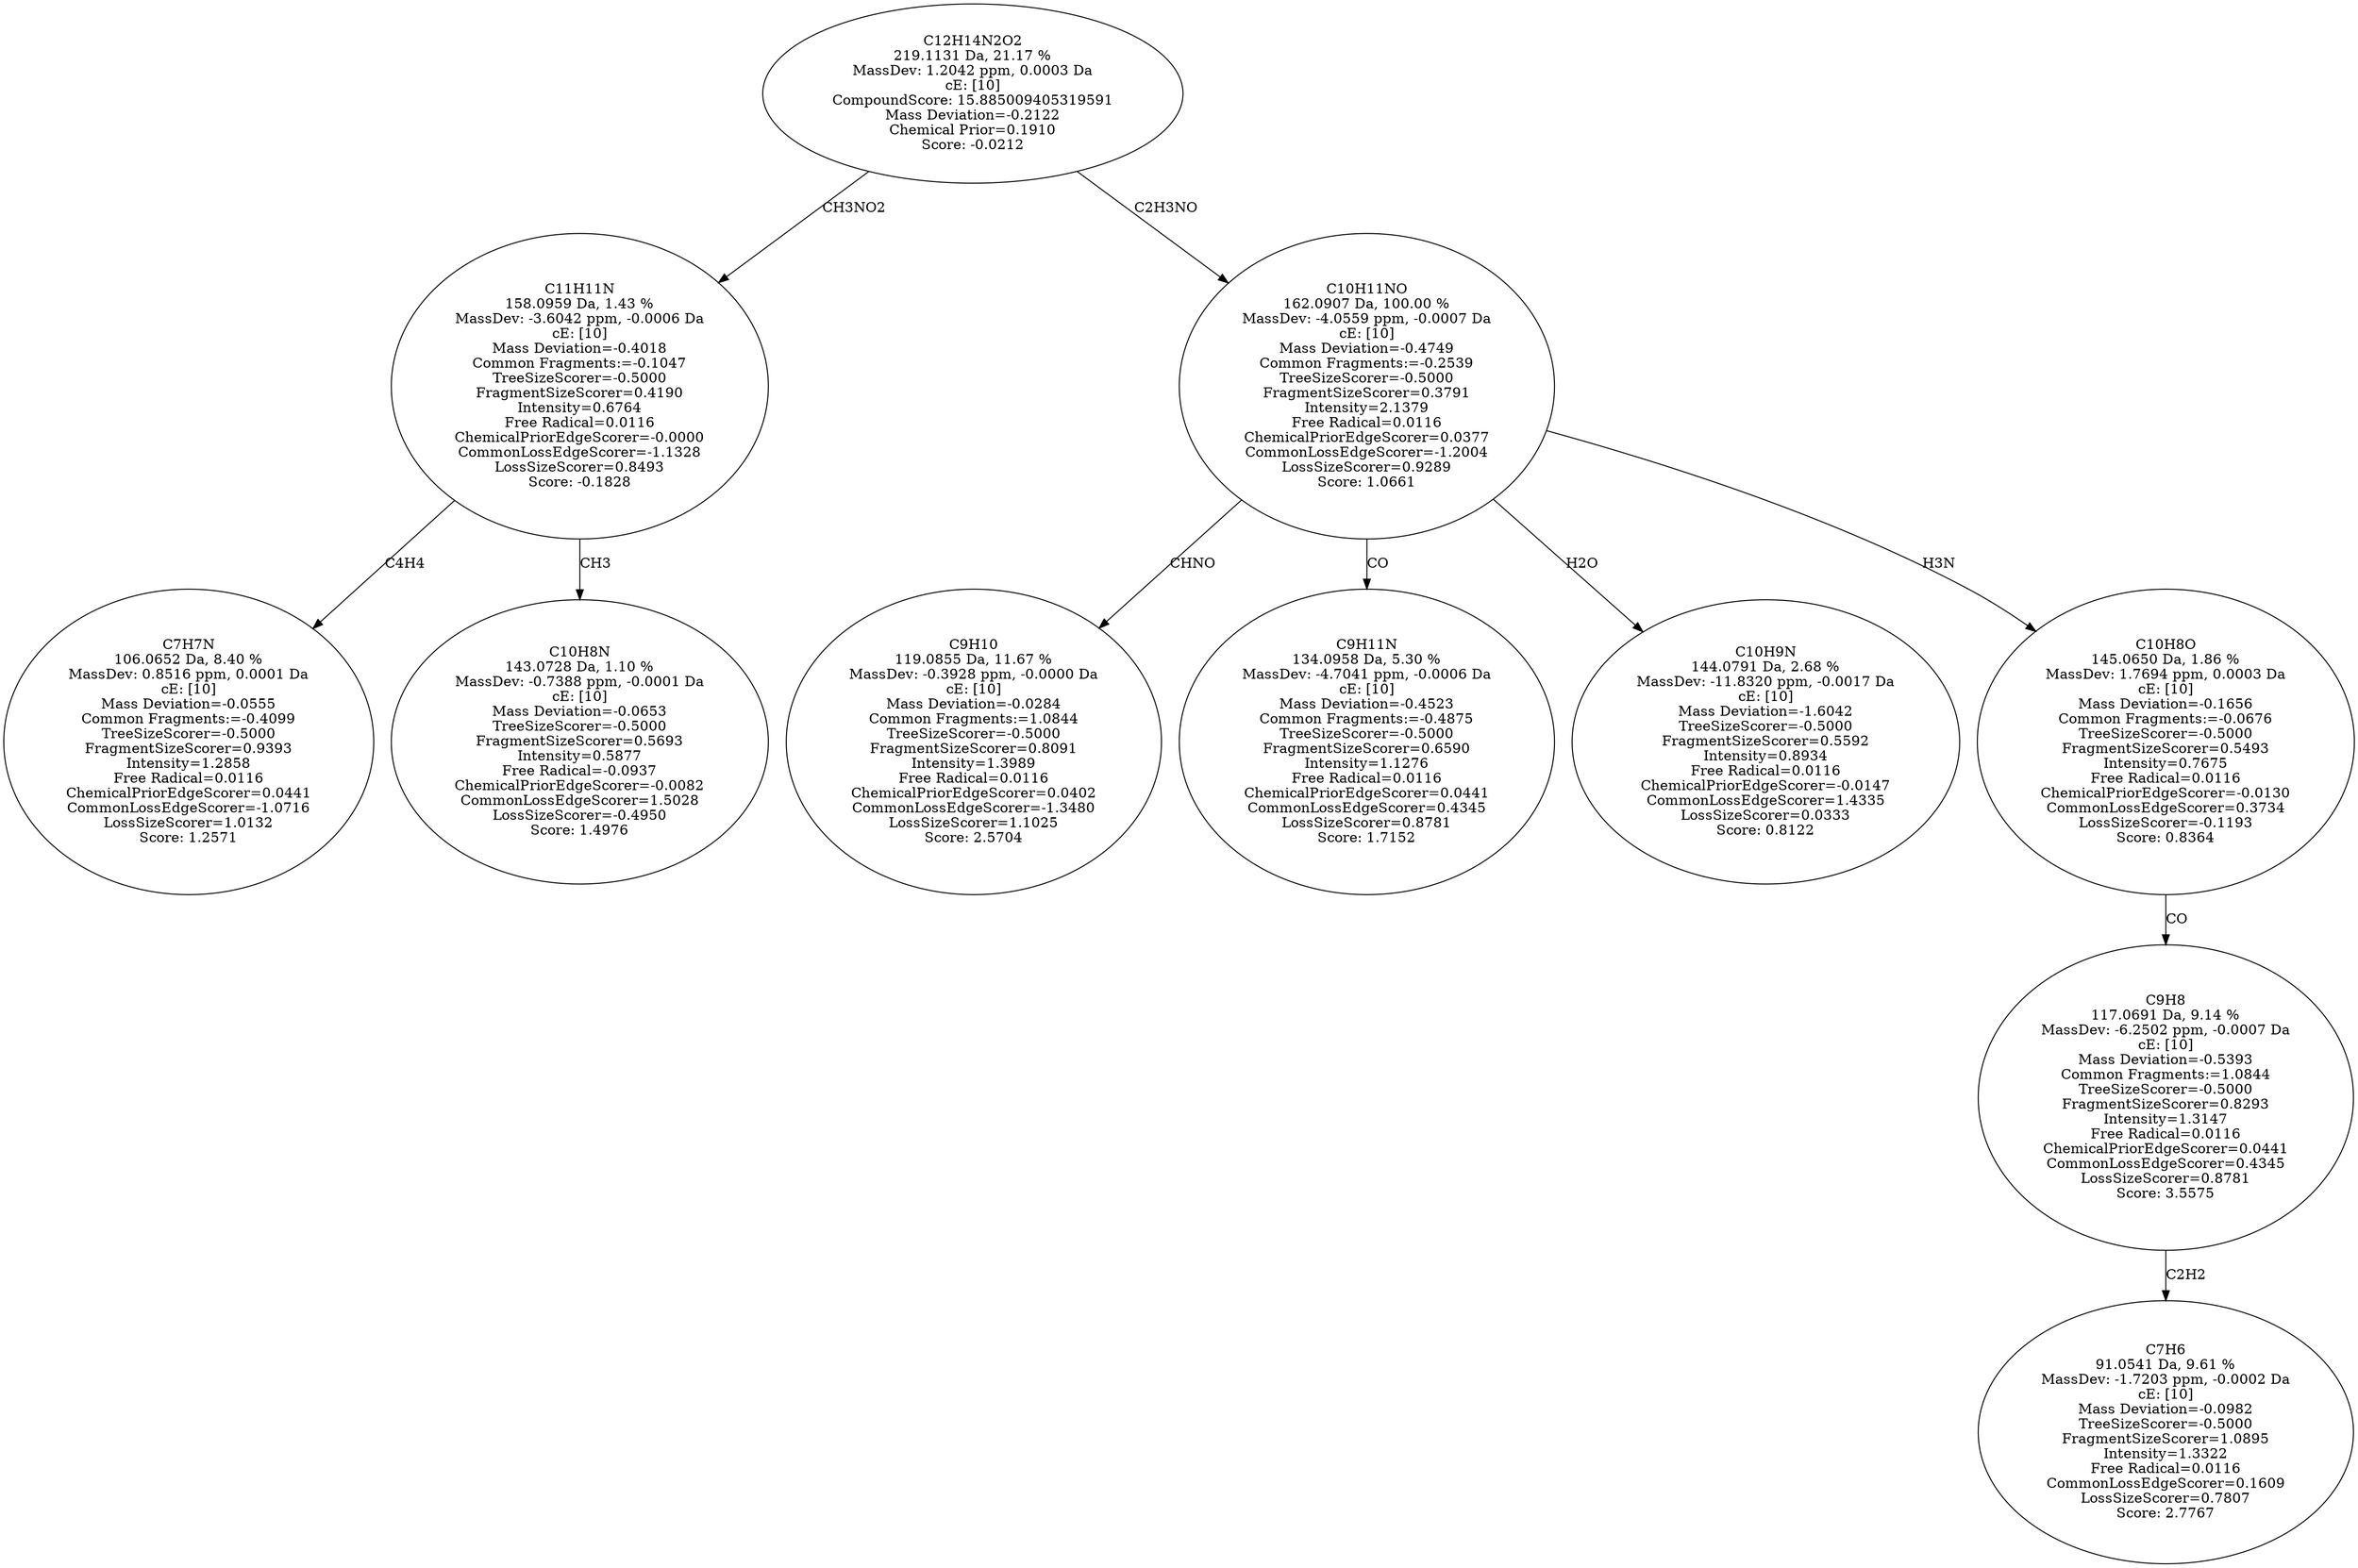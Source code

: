 strict digraph {
v1 [label="C7H7N\n106.0652 Da, 8.40 %\nMassDev: 0.8516 ppm, 0.0001 Da\ncE: [10]\nMass Deviation=-0.0555\nCommon Fragments:=-0.4099\nTreeSizeScorer=-0.5000\nFragmentSizeScorer=0.9393\nIntensity=1.2858\nFree Radical=0.0116\nChemicalPriorEdgeScorer=0.0441\nCommonLossEdgeScorer=-1.0716\nLossSizeScorer=1.0132\nScore: 1.2571"];
v2 [label="C10H8N\n143.0728 Da, 1.10 %\nMassDev: -0.7388 ppm, -0.0001 Da\ncE: [10]\nMass Deviation=-0.0653\nTreeSizeScorer=-0.5000\nFragmentSizeScorer=0.5693\nIntensity=0.5877\nFree Radical=-0.0937\nChemicalPriorEdgeScorer=-0.0082\nCommonLossEdgeScorer=1.5028\nLossSizeScorer=-0.4950\nScore: 1.4976"];
v3 [label="C11H11N\n158.0959 Da, 1.43 %\nMassDev: -3.6042 ppm, -0.0006 Da\ncE: [10]\nMass Deviation=-0.4018\nCommon Fragments:=-0.1047\nTreeSizeScorer=-0.5000\nFragmentSizeScorer=0.4190\nIntensity=0.6764\nFree Radical=0.0116\nChemicalPriorEdgeScorer=-0.0000\nCommonLossEdgeScorer=-1.1328\nLossSizeScorer=0.8493\nScore: -0.1828"];
v4 [label="C9H10\n119.0855 Da, 11.67 %\nMassDev: -0.3928 ppm, -0.0000 Da\ncE: [10]\nMass Deviation=-0.0284\nCommon Fragments:=1.0844\nTreeSizeScorer=-0.5000\nFragmentSizeScorer=0.8091\nIntensity=1.3989\nFree Radical=0.0116\nChemicalPriorEdgeScorer=0.0402\nCommonLossEdgeScorer=-1.3480\nLossSizeScorer=1.1025\nScore: 2.5704"];
v5 [label="C9H11N\n134.0958 Da, 5.30 %\nMassDev: -4.7041 ppm, -0.0006 Da\ncE: [10]\nMass Deviation=-0.4523\nCommon Fragments:=-0.4875\nTreeSizeScorer=-0.5000\nFragmentSizeScorer=0.6590\nIntensity=1.1276\nFree Radical=0.0116\nChemicalPriorEdgeScorer=0.0441\nCommonLossEdgeScorer=0.4345\nLossSizeScorer=0.8781\nScore: 1.7152"];
v6 [label="C10H9N\n144.0791 Da, 2.68 %\nMassDev: -11.8320 ppm, -0.0017 Da\ncE: [10]\nMass Deviation=-1.6042\nTreeSizeScorer=-0.5000\nFragmentSizeScorer=0.5592\nIntensity=0.8934\nFree Radical=0.0116\nChemicalPriorEdgeScorer=-0.0147\nCommonLossEdgeScorer=1.4335\nLossSizeScorer=0.0333\nScore: 0.8122"];
v7 [label="C7H6\n91.0541 Da, 9.61 %\nMassDev: -1.7203 ppm, -0.0002 Da\ncE: [10]\nMass Deviation=-0.0982\nTreeSizeScorer=-0.5000\nFragmentSizeScorer=1.0895\nIntensity=1.3322\nFree Radical=0.0116\nCommonLossEdgeScorer=0.1609\nLossSizeScorer=0.7807\nScore: 2.7767"];
v8 [label="C9H8\n117.0691 Da, 9.14 %\nMassDev: -6.2502 ppm, -0.0007 Da\ncE: [10]\nMass Deviation=-0.5393\nCommon Fragments:=1.0844\nTreeSizeScorer=-0.5000\nFragmentSizeScorer=0.8293\nIntensity=1.3147\nFree Radical=0.0116\nChemicalPriorEdgeScorer=0.0441\nCommonLossEdgeScorer=0.4345\nLossSizeScorer=0.8781\nScore: 3.5575"];
v9 [label="C10H8O\n145.0650 Da, 1.86 %\nMassDev: 1.7694 ppm, 0.0003 Da\ncE: [10]\nMass Deviation=-0.1656\nCommon Fragments:=-0.0676\nTreeSizeScorer=-0.5000\nFragmentSizeScorer=0.5493\nIntensity=0.7675\nFree Radical=0.0116\nChemicalPriorEdgeScorer=-0.0130\nCommonLossEdgeScorer=0.3734\nLossSizeScorer=-0.1193\nScore: 0.8364"];
v10 [label="C10H11NO\n162.0907 Da, 100.00 %\nMassDev: -4.0559 ppm, -0.0007 Da\ncE: [10]\nMass Deviation=-0.4749\nCommon Fragments:=-0.2539\nTreeSizeScorer=-0.5000\nFragmentSizeScorer=0.3791\nIntensity=2.1379\nFree Radical=0.0116\nChemicalPriorEdgeScorer=0.0377\nCommonLossEdgeScorer=-1.2004\nLossSizeScorer=0.9289\nScore: 1.0661"];
v11 [label="C12H14N2O2\n219.1131 Da, 21.17 %\nMassDev: 1.2042 ppm, 0.0003 Da\ncE: [10]\nCompoundScore: 15.885009405319591\nMass Deviation=-0.2122\nChemical Prior=0.1910\nScore: -0.0212"];
v3 -> v1 [label="C4H4"];
v3 -> v2 [label="CH3"];
v11 -> v3 [label="CH3NO2"];
v10 -> v4 [label="CHNO"];
v10 -> v5 [label="CO"];
v10 -> v6 [label="H2O"];
v8 -> v7 [label="C2H2"];
v9 -> v8 [label="CO"];
v10 -> v9 [label="H3N"];
v11 -> v10 [label="C2H3NO"];
}